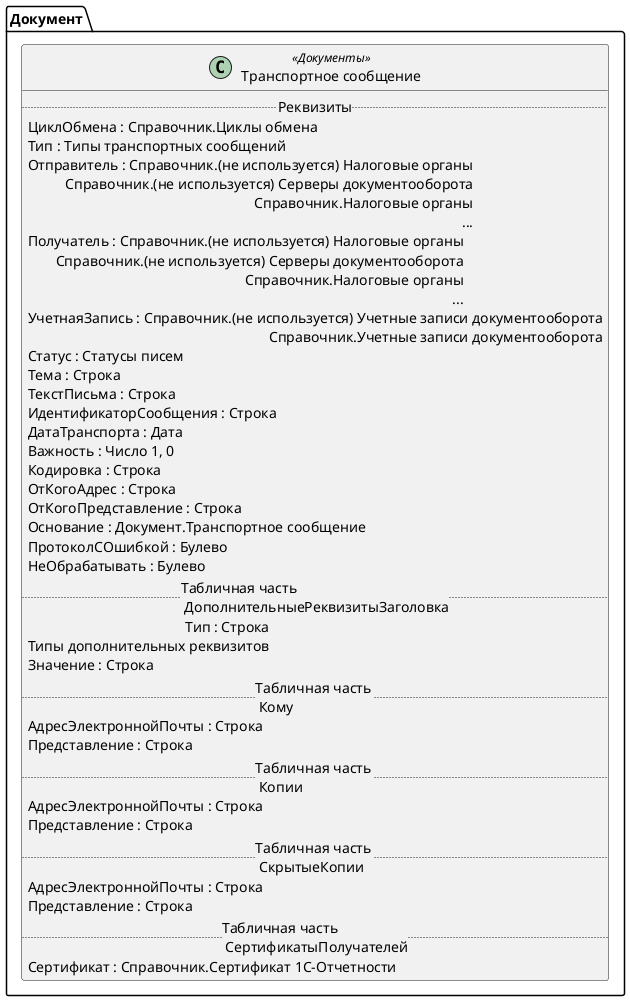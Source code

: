 ﻿@startuml ТранспортноеСообщение
'!include templates.wsd
'..\include templates.wsd
class Документ.ТранспортноеСообщение as "Транспортное сообщение" <<Документы>>
{
..Реквизиты..
ЦиклОбмена : Справочник.Циклы обмена
Тип : Типы транспортных сообщений
Отправитель : Справочник.(не используется) Налоговые органы\rСправочник.(не используется) Серверы документооборота\rСправочник.Налоговые органы\r...
Получатель : Справочник.(не используется) Налоговые органы\rСправочник.(не используется) Серверы документооборота\rСправочник.Налоговые органы\r...
УчетнаяЗапись : Справочник.(не используется) Учетные записи документооборота\rСправочник.Учетные записи документооборота
Статус : Статусы писем
Тема : Строка
ТекстПисьма : Строка
ИдентификаторСообщения : Строка
ДатаТранспорта : Дата
Важность : Число 1, 0
Кодировка : Строка
ОтКогоАдрес : Строка
ОтКогоПредставление : Строка
Основание : Документ.Транспортное сообщение
ПротоколСОшибкой : Булево
НеОбрабатывать : Булево
..Табличная часть \n ДополнительныеРеквизитыЗаголовка..
Тип : Строка\rТипы дополнительных реквизитов
Значение : Строка
..Табличная часть \n Кому..
АдресЭлектроннойПочты : Строка
Представление : Строка
..Табличная часть \n Копии..
АдресЭлектроннойПочты : Строка
Представление : Строка
..Табличная часть \n СкрытыеКопии..
АдресЭлектроннойПочты : Строка
Представление : Строка
..Табличная часть \n СертификатыПолучателей..
Сертификат : Справочник.Сертификат 1С-Отчетности
}
@enduml
